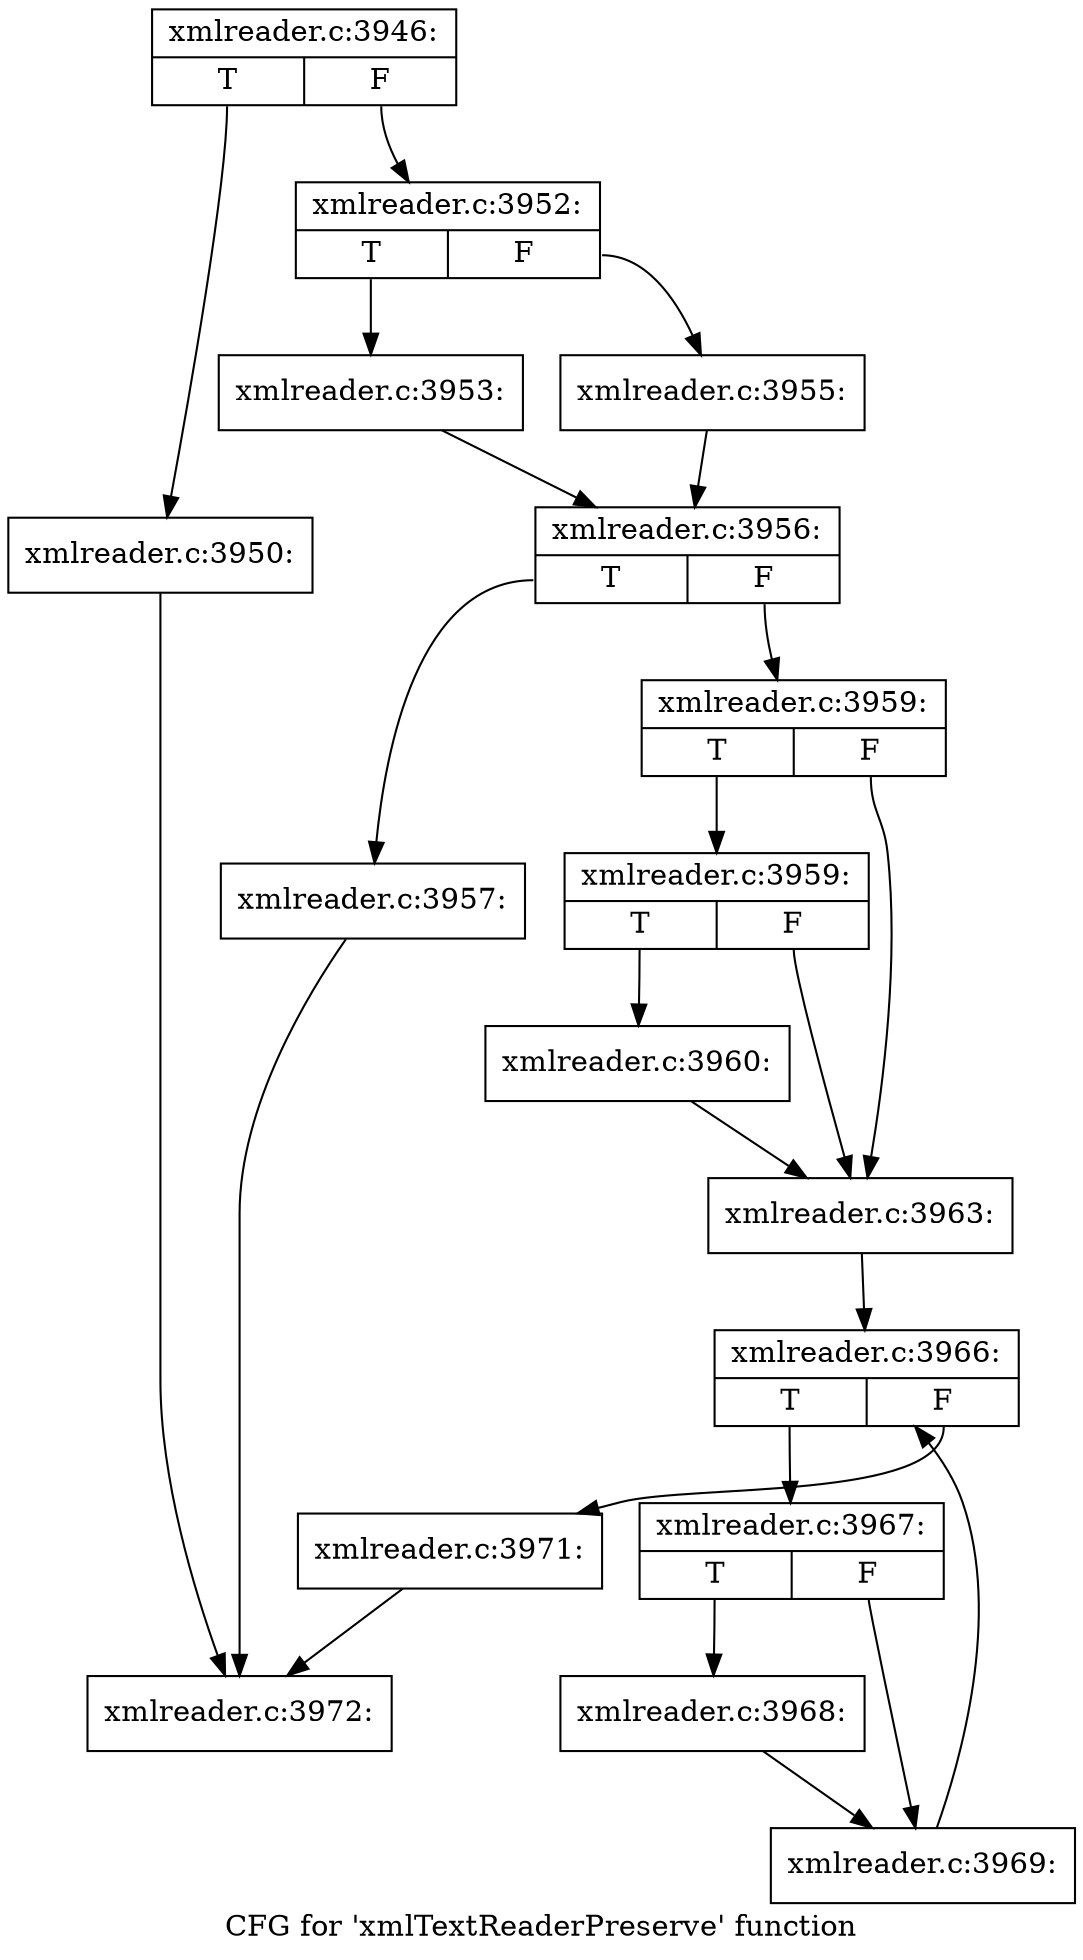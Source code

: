 digraph "CFG for 'xmlTextReaderPreserve' function" {
	label="CFG for 'xmlTextReaderPreserve' function";

	Node0x485c130 [shape=record,label="{xmlreader.c:3946:|{<s0>T|<s1>F}}"];
	Node0x485c130:s0 -> Node0x485c620;
	Node0x485c130:s1 -> Node0x485c670;
	Node0x485c620 [shape=record,label="{xmlreader.c:3950:}"];
	Node0x485c620 -> Node0x485d480;
	Node0x485c670 [shape=record,label="{xmlreader.c:3952:|{<s0>T|<s1>F}}"];
	Node0x485c670:s0 -> Node0x485e130;
	Node0x485c670:s1 -> Node0x485e1d0;
	Node0x485e130 [shape=record,label="{xmlreader.c:3953:}"];
	Node0x485e130 -> Node0x485e180;
	Node0x485e1d0 [shape=record,label="{xmlreader.c:3955:}"];
	Node0x485e1d0 -> Node0x485e180;
	Node0x485e180 [shape=record,label="{xmlreader.c:3956:|{<s0>T|<s1>F}}"];
	Node0x485e180:s0 -> Node0x485ec20;
	Node0x485e180:s1 -> Node0x485ec70;
	Node0x485ec20 [shape=record,label="{xmlreader.c:3957:}"];
	Node0x485ec20 -> Node0x485d480;
	Node0x485ec70 [shape=record,label="{xmlreader.c:3959:|{<s0>T|<s1>F}}"];
	Node0x485ec70:s0 -> Node0x485f170;
	Node0x485ec70:s1 -> Node0x485f120;
	Node0x485f170 [shape=record,label="{xmlreader.c:3959:|{<s0>T|<s1>F}}"];
	Node0x485f170:s0 -> Node0x485f0d0;
	Node0x485f170:s1 -> Node0x485f120;
	Node0x485f0d0 [shape=record,label="{xmlreader.c:3960:}"];
	Node0x485f0d0 -> Node0x485f120;
	Node0x485f120 [shape=record,label="{xmlreader.c:3963:}"];
	Node0x485f120 -> Node0x4860760;
	Node0x4860760 [shape=record,label="{xmlreader.c:3966:|{<s0>T|<s1>F}}"];
	Node0x4860760:s0 -> Node0x4860b50;
	Node0x4860760:s1 -> Node0x4860980;
	Node0x4860b50 [shape=record,label="{xmlreader.c:3967:|{<s0>T|<s1>F}}"];
	Node0x4860b50:s0 -> Node0x4860d10;
	Node0x4860b50:s1 -> Node0x4860d60;
	Node0x4860d10 [shape=record,label="{xmlreader.c:3968:}"];
	Node0x4860d10 -> Node0x4860d60;
	Node0x4860d60 [shape=record,label="{xmlreader.c:3969:}"];
	Node0x4860d60 -> Node0x4860760;
	Node0x4860980 [shape=record,label="{xmlreader.c:3971:}"];
	Node0x4860980 -> Node0x485d480;
	Node0x485d480 [shape=record,label="{xmlreader.c:3972:}"];
}
